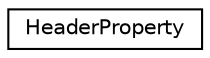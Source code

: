 digraph "Graphical Class Hierarchy"
{
 // LATEX_PDF_SIZE
  edge [fontname="Helvetica",fontsize="10",labelfontname="Helvetica",labelfontsize="10"];
  node [fontname="Helvetica",fontsize="10",shape=record];
  rankdir="LR";
  Node0 [label="HeaderProperty",height=0.2,width=0.4,color="black", fillcolor="white", style="filled",URL="$classHeaderProperty.html",tooltip=" "];
}
